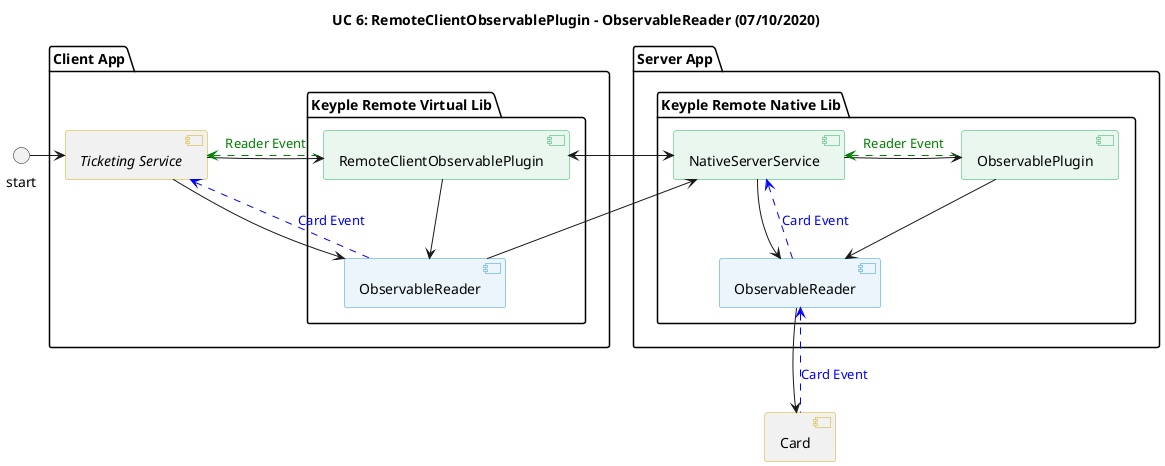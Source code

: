 @startuml
title
    UC 6: RemoteClientObservablePlugin - ObservableReader (07/10/2020)
end title

' == THEME ==

'Couleurs issues de : https://htmlcolorcodes.com/fr/tableau-de-couleur/tableau-de-couleur-design-plat/
skinparam Shadowing false
skinparam component {
    BorderColor #D4AC0D
    ' Red
    BackgroundColor<<red>> #FDEDEC
    BorderColor<<red>> #E74C3C
    ' Purple
    BackgroundColor<<purple>> #F4ECF7
    BorderColor<<purple>> #8E44AD
    ' blue
    BackgroundColor<<blue>> #EBF5FB
    BorderColor<<blue>> #3498DB
    ' Green
    BackgroundColor<<green>> #E9F7EF
    BorderColor<<green>> #27AE60
    ' Grey
    BackgroundColor<<grey>> #EAECEE
    BorderColor<<grey>> #2C3E50
}
hide <<red>> stereotype
hide <<purple>> stereotype
hide <<blue>> stereotype
hide <<green>> stereotype
hide <<grey>> stereotype

' == CONTENT ==

package "Client App" {
    [<i>Ticketing Service</i>] as master
    package "Keyple Remote Virtual Lib" as virtualKeyple {
        [ObservableReader] as virtualReader <<blue>>
        [RemoteClientObservablePlugin] <<green>>
    }
}
[Card]
package "Server App" {
    package "Keyple Remote Native Lib" as nativeKeyple {
        [ObservableReader] as nativeReader <<blue>>
        [ObservablePlugin] <<green>>
        [NativeServerService] <<green>>
    }
}

'utilisation
start -> master
master -> [RemoteClientObservablePlugin]
master -> virtualReader
[RemoteClientObservablePlugin] --> virtualReader

[RemoteClientObservablePlugin] <-> [NativeServerService]
virtualReader -up-> [NativeServerService]

[NativeServerService] -> [ObservablePlugin]
[NativeServerService] -> nativeReader
[ObservablePlugin] --> nativeReader
nativeReader --> [Card]

[RemoteClientObservablePlugin] .left.> master #Green : <color:green>Reader Event
[ObservablePlugin] .left.> [NativeServerService] #Green : <color:green>Reader Event

virtualReader .up.> master #Blue : <color:blue>Card Event
[Card] .up.> nativeReader #Blue : <color:blue>Card Event
nativeReader .up.> [NativeServerService] #Blue : <color:blue>Card Event

@enduml